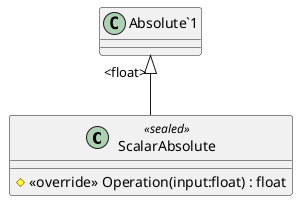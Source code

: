 @startuml
class ScalarAbsolute <<sealed>> {
    # <<override>> Operation(input:float) : float
}
"Absolute`1" "<float>" <|-- ScalarAbsolute
@enduml

